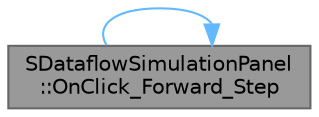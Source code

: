 digraph "SDataflowSimulationPanel::OnClick_Forward_Step"
{
 // INTERACTIVE_SVG=YES
 // LATEX_PDF_SIZE
  bgcolor="transparent";
  edge [fontname=Helvetica,fontsize=10,labelfontname=Helvetica,labelfontsize=10];
  node [fontname=Helvetica,fontsize=10,shape=box,height=0.2,width=0.4];
  rankdir="LR";
  Node1 [id="Node000001",label="SDataflowSimulationPanel\l::OnClick_Forward_Step",height=0.2,width=0.4,color="gray40", fillcolor="grey60", style="filled", fontcolor="black",tooltip="Delegate when the simulation controls are pressed."];
  Node1 -> Node1 [id="edge1_Node000001_Node000001",color="steelblue1",style="solid",tooltip=" "];
}
